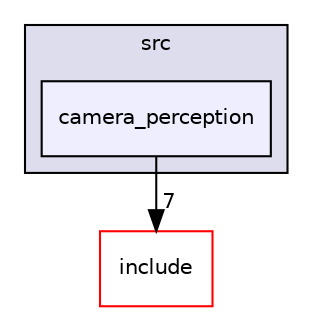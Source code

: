digraph "src/bfmc_input/src/camera_perception" {
  compound=true
  node [ fontsize="10", fontname="Helvetica"];
  edge [ labelfontsize="10", labelfontname="Helvetica"];
  subgraph clusterdir_bc30053a5617f3b89354eb74ed2ccd27 {
    graph [ bgcolor="#ddddee", pencolor="black", label="src" fontname="Helvetica", fontsize="10", URL="dir_bc30053a5617f3b89354eb74ed2ccd27.html"]
  dir_073965db72609d799e36d701852c7071 [shape=box, label="camera_perception", style="filled", fillcolor="#eeeeff", pencolor="black", URL="dir_073965db72609d799e36d701852c7071.html"];
  }
  dir_0bc7d705dc9d63789dddf6c6b710b883 [shape=box label="include" fillcolor="white" style="filled" color="red" URL="dir_0bc7d705dc9d63789dddf6c6b710b883.html"];
  dir_073965db72609d799e36d701852c7071->dir_0bc7d705dc9d63789dddf6c6b710b883 [headlabel="7", labeldistance=1.5 headhref="dir_000016_000009.html"];
}
